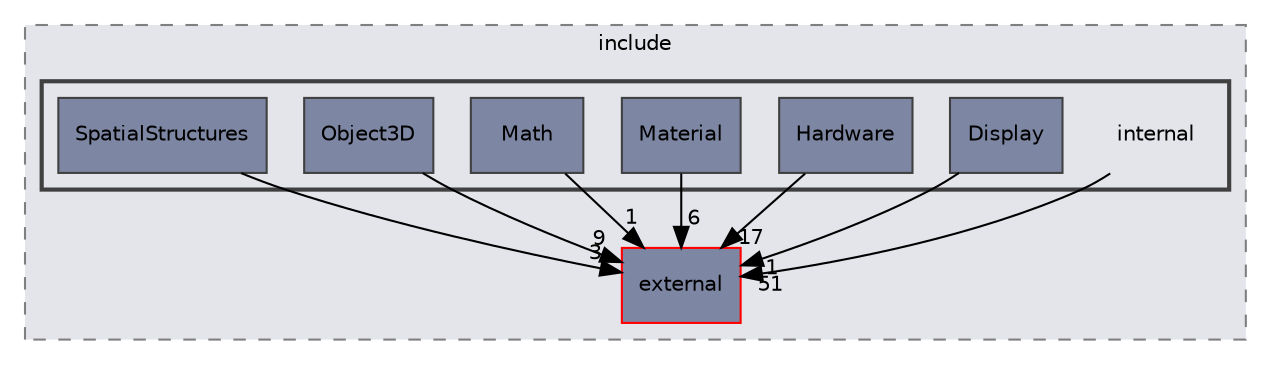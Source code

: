digraph "C:/__PR00F__/___developing___/projects/PGE/PGE/PURE/include/internal"
{
 // LATEX_PDF_SIZE
  edge [fontname="Helvetica",fontsize="10",labelfontname="Helvetica",labelfontsize="10"];
  node [fontname="Helvetica",fontsize="10",shape=record];
  compound=true
  subgraph clusterdir_ccce2d9ae343f825e3dbbdb591871300 {
    graph [ bgcolor="#e3e5eb", pencolor="grey50", style="filled,dashed,", label="include", fontname="Helvetica", fontsize="10", URL="dir_ccce2d9ae343f825e3dbbdb591871300.html"]
  dir_084c3372eb33ddff2f732c4dd4944db2 [shape=box, label="external", style="filled,", fillcolor="#7d86a3", color="red", URL="dir_084c3372eb33ddff2f732c4dd4944db2.html"];
  subgraph clusterdir_6b2e83f7bfb6188e7f08cd730fe93308 {
    graph [ bgcolor="#e3e5eb", pencolor="grey25", style="filled,bold,", label="", fontname="Helvetica", fontsize="10", URL="dir_6b2e83f7bfb6188e7f08cd730fe93308.html"]
    dir_6b2e83f7bfb6188e7f08cd730fe93308 [shape=plaintext, label="internal"];
  dir_0f8a2f1af7c0e25609717397ea9a801f [shape=box, label="Display", style="filled,", fillcolor="#7d86a3", color="grey25", URL="dir_0f8a2f1af7c0e25609717397ea9a801f.html"];
  dir_fa29004a924801c5ee737826c3a1d10a [shape=box, label="Hardware", style="filled,", fillcolor="#7d86a3", color="grey25", URL="dir_fa29004a924801c5ee737826c3a1d10a.html"];
  dir_e86c0314d839ced5b73bd757c9b262ba [shape=box, label="Material", style="filled,", fillcolor="#7d86a3", color="grey25", URL="dir_e86c0314d839ced5b73bd757c9b262ba.html"];
  dir_86c4a60fe385a7e8285aa60502137a9b [shape=box, label="Math", style="filled,", fillcolor="#7d86a3", color="grey25", URL="dir_86c4a60fe385a7e8285aa60502137a9b.html"];
  dir_712aa44a0d0e356543cf6aa5940c5bce [shape=box, label="Object3D", style="filled,", fillcolor="#7d86a3", color="grey25", URL="dir_712aa44a0d0e356543cf6aa5940c5bce.html"];
  dir_85d24591d11318ba9345524b1b0e4a8a [shape=box, label="SpatialStructures", style="filled,", fillcolor="#7d86a3", color="grey25", URL="dir_85d24591d11318ba9345524b1b0e4a8a.html"];
  }
  }
  dir_6b2e83f7bfb6188e7f08cd730fe93308->dir_084c3372eb33ddff2f732c4dd4944db2 [headlabel="51", labeldistance=1.5 headhref="dir_000012_000004.html"];
  dir_0f8a2f1af7c0e25609717397ea9a801f->dir_084c3372eb33ddff2f732c4dd4944db2 [headlabel="1", labeldistance=1.5 headhref="dir_000001_000004.html"];
  dir_fa29004a924801c5ee737826c3a1d10a->dir_084c3372eb33ddff2f732c4dd4944db2 [headlabel="17", labeldistance=1.5 headhref="dir_000007_000004.html"];
  dir_e86c0314d839ced5b73bd757c9b262ba->dir_084c3372eb33ddff2f732c4dd4944db2 [headlabel="6", labeldistance=1.5 headhref="dir_000014_000004.html"];
  dir_86c4a60fe385a7e8285aa60502137a9b->dir_084c3372eb33ddff2f732c4dd4944db2 [headlabel="1", labeldistance=1.5 headhref="dir_000017_000004.html"];
  dir_712aa44a0d0e356543cf6aa5940c5bce->dir_084c3372eb33ddff2f732c4dd4944db2 [headlabel="9", labeldistance=1.5 headhref="dir_000020_000004.html"];
  dir_85d24591d11318ba9345524b1b0e4a8a->dir_084c3372eb33ddff2f732c4dd4944db2 [headlabel="3", labeldistance=1.5 headhref="dir_000026_000004.html"];
}
